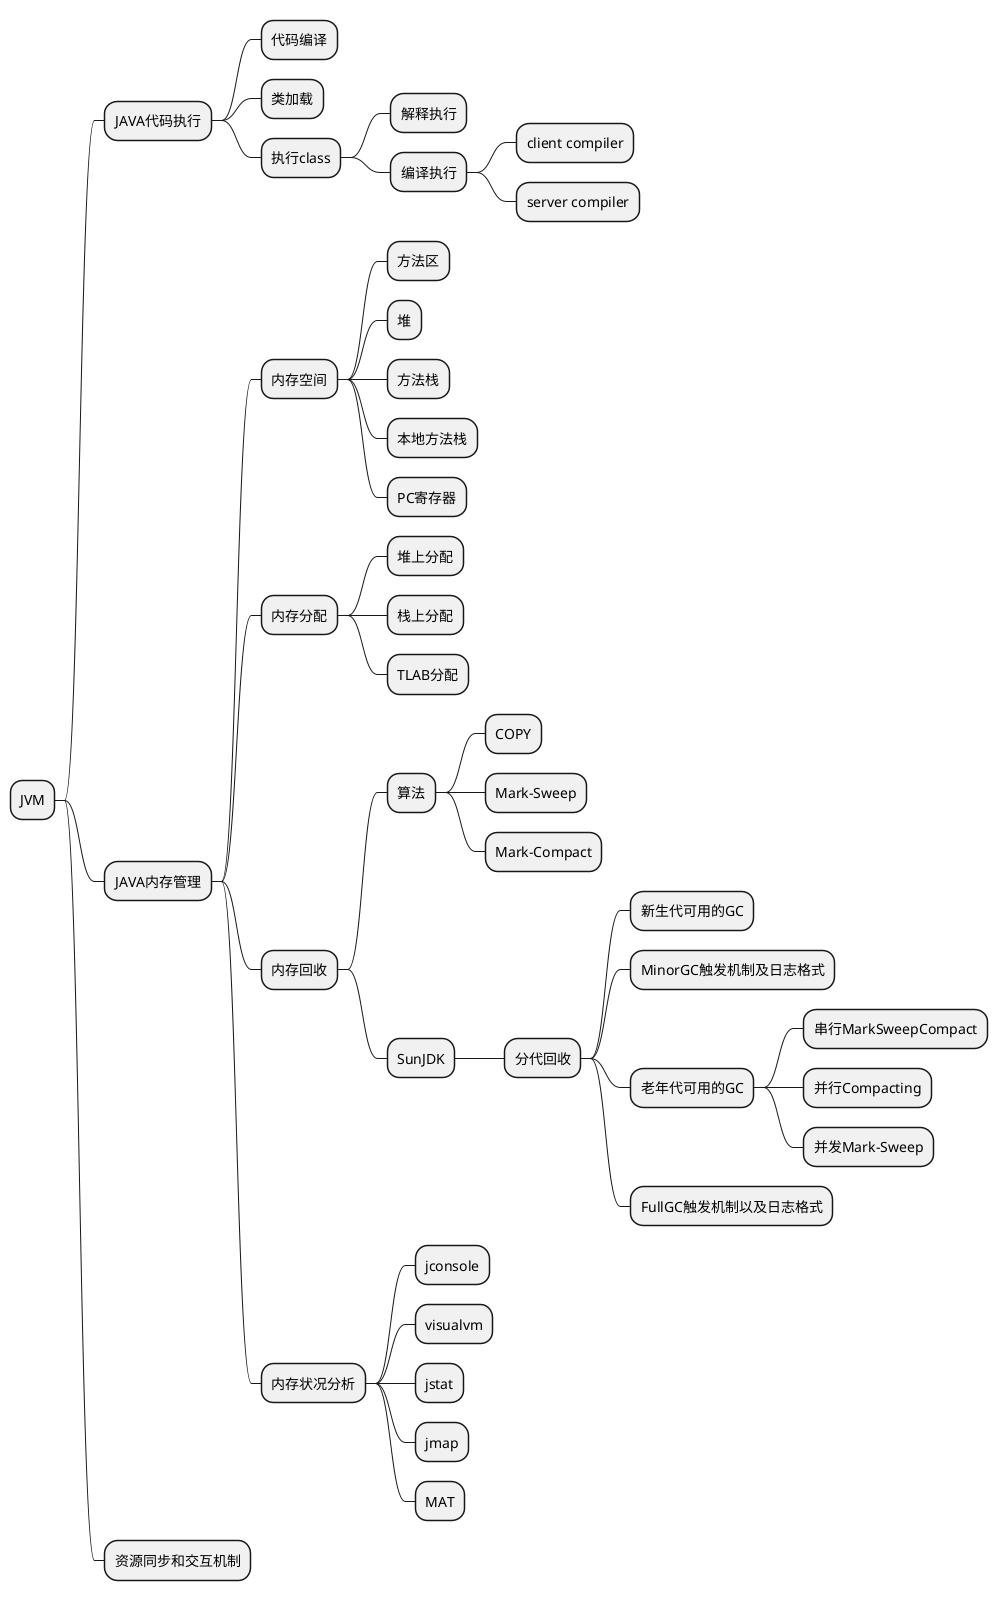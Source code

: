 @startmindmap
* JVM
** JAVA代码执行
*** 代码编译
*** 类加载
*** 执行class
**** 解释执行
**** 编译执行
***** client compiler
***** server compiler
** JAVA内存管理
*** 内存空间
**** 方法区
**** 堆
**** 方法栈
**** 本地方法栈
**** PC寄存器
*** 内存分配
**** 堆上分配
**** 栈上分配
**** TLAB分配
*** 内存回收
**** 算法
***** COPY
***** Mark-Sweep
***** Mark-Compact
**** SunJDK
***** 分代回收
****** 新生代可用的GC
****** MinorGC触发机制及日志格式
****** 老年代可用的GC
******* 串行MarkSweepCompact
******* 并行Compacting
******* 并发Mark-Sweep
****** FullGC触发机制以及日志格式
*** 内存状况分析
**** jconsole
**** visualvm
**** jstat
**** jmap
**** MAT
** 资源同步和交互机制


@endmindmap